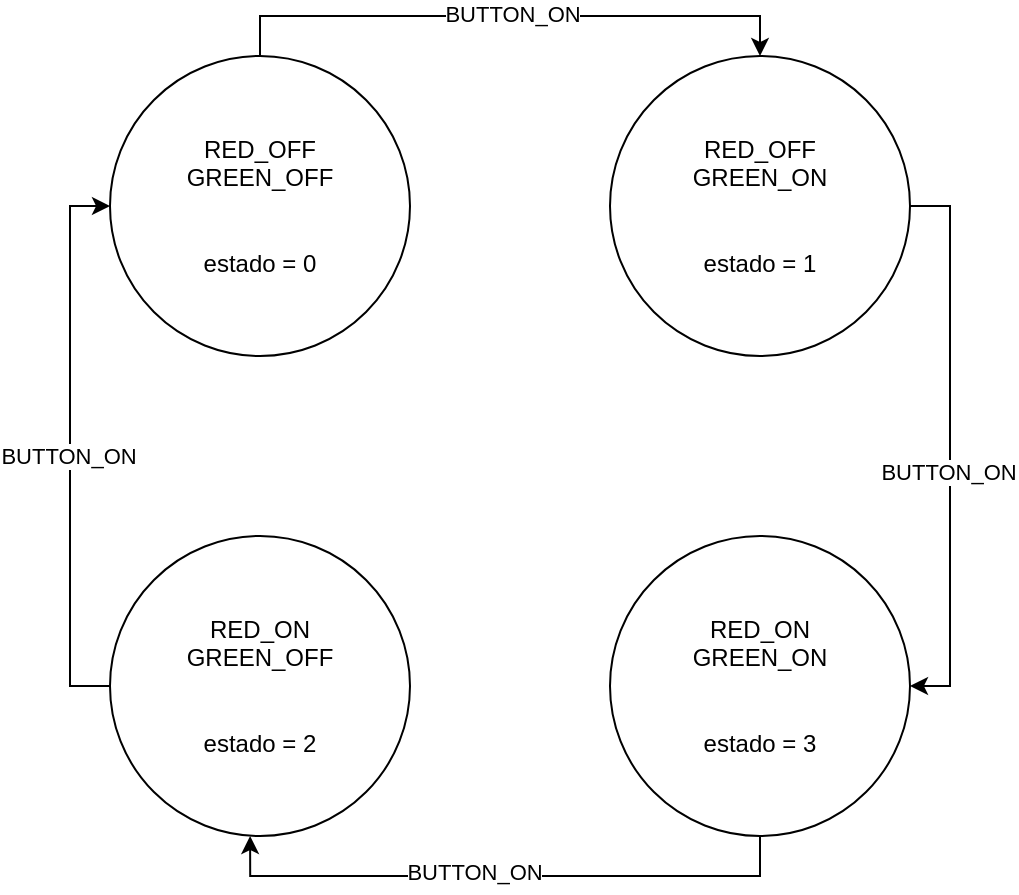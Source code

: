 <mxfile version="26.0.16">
  <diagram id="C5RBs43oDa-KdzZeNtuy" name="Page-1">
    <mxGraphModel dx="863" dy="447" grid="1" gridSize="10" guides="1" tooltips="1" connect="1" arrows="1" fold="1" page="1" pageScale="1" pageWidth="827" pageHeight="1169" math="0" shadow="0">
      <root>
        <mxCell id="WIyWlLk6GJQsqaUBKTNV-0" />
        <mxCell id="WIyWlLk6GJQsqaUBKTNV-1" parent="WIyWlLk6GJQsqaUBKTNV-0" />
        <mxCell id="mCqznvlErVC9nx65i13s-21" style="edgeStyle=orthogonalEdgeStyle;rounded=0;orthogonalLoop=1;jettySize=auto;html=1;exitX=0.5;exitY=0;exitDx=0;exitDy=0;entryX=0.5;entryY=0;entryDx=0;entryDy=0;" edge="1" parent="WIyWlLk6GJQsqaUBKTNV-1" source="mCqznvlErVC9nx65i13s-11" target="mCqznvlErVC9nx65i13s-12">
          <mxGeometry relative="1" as="geometry" />
        </mxCell>
        <mxCell id="mCqznvlErVC9nx65i13s-24" value="&lt;div&gt;BUTTON_ON&lt;/div&gt;" style="edgeLabel;html=1;align=center;verticalAlign=middle;resizable=0;points=[];" vertex="1" connectable="0" parent="mCqznvlErVC9nx65i13s-21">
          <mxGeometry x="0.006" y="1" relative="1" as="geometry">
            <mxPoint as="offset" />
          </mxGeometry>
        </mxCell>
        <mxCell id="mCqznvlErVC9nx65i13s-11" value="&lt;div&gt;RED_OFF&lt;/div&gt;&lt;div&gt;GREEN_OFF&lt;br&gt;&lt;/div&gt;&lt;div&gt;&lt;br&gt;&lt;/div&gt;&lt;div&gt;&lt;br&gt;&lt;/div&gt;&lt;div&gt;estado = 0&lt;br&gt;&lt;/div&gt;" style="ellipse;whiteSpace=wrap;html=1;aspect=fixed;" vertex="1" parent="WIyWlLk6GJQsqaUBKTNV-1">
          <mxGeometry x="130" y="40" width="150" height="150" as="geometry" />
        </mxCell>
        <mxCell id="mCqznvlErVC9nx65i13s-20" style="edgeStyle=orthogonalEdgeStyle;rounded=0;orthogonalLoop=1;jettySize=auto;html=1;exitX=1;exitY=0.5;exitDx=0;exitDy=0;entryX=1;entryY=0.5;entryDx=0;entryDy=0;" edge="1" parent="WIyWlLk6GJQsqaUBKTNV-1" source="mCqznvlErVC9nx65i13s-12" target="mCqznvlErVC9nx65i13s-15">
          <mxGeometry relative="1" as="geometry" />
        </mxCell>
        <mxCell id="mCqznvlErVC9nx65i13s-25" value="&lt;div&gt;BUTTON_ON&lt;/div&gt;" style="edgeLabel;html=1;align=center;verticalAlign=middle;resizable=0;points=[];" vertex="1" connectable="0" parent="mCqznvlErVC9nx65i13s-20">
          <mxGeometry x="0.09" y="-1" relative="1" as="geometry">
            <mxPoint as="offset" />
          </mxGeometry>
        </mxCell>
        <mxCell id="mCqznvlErVC9nx65i13s-12" value="&lt;div&gt;RED_OFF&lt;/div&gt;&lt;div&gt;GREEN_ON&lt;br&gt;&lt;/div&gt;&lt;div&gt;&lt;br&gt;&lt;/div&gt;&lt;div&gt;&lt;br&gt;&lt;/div&gt;&lt;div&gt;estado = 1&lt;br&gt;&lt;/div&gt;" style="ellipse;whiteSpace=wrap;html=1;aspect=fixed;" vertex="1" parent="WIyWlLk6GJQsqaUBKTNV-1">
          <mxGeometry x="380" y="40" width="150" height="150" as="geometry" />
        </mxCell>
        <mxCell id="mCqznvlErVC9nx65i13s-22" style="edgeStyle=orthogonalEdgeStyle;rounded=0;orthogonalLoop=1;jettySize=auto;html=1;exitX=0;exitY=0.5;exitDx=0;exitDy=0;entryX=0;entryY=0.5;entryDx=0;entryDy=0;" edge="1" parent="WIyWlLk6GJQsqaUBKTNV-1" source="mCqznvlErVC9nx65i13s-14" target="mCqznvlErVC9nx65i13s-11">
          <mxGeometry relative="1" as="geometry" />
        </mxCell>
        <mxCell id="mCqznvlErVC9nx65i13s-27" value="BUTTON_ON" style="edgeLabel;html=1;align=center;verticalAlign=middle;resizable=0;points=[];" vertex="1" connectable="0" parent="mCqznvlErVC9nx65i13s-22">
          <mxGeometry x="-0.033" y="1" relative="1" as="geometry">
            <mxPoint as="offset" />
          </mxGeometry>
        </mxCell>
        <mxCell id="mCqznvlErVC9nx65i13s-14" value="&lt;div&gt;RED_ON&lt;/div&gt;&lt;div&gt;GREEN_OFF&lt;br&gt;&lt;/div&gt;&lt;div&gt;&lt;br&gt;&lt;/div&gt;&lt;div&gt;&lt;br&gt;&lt;/div&gt;&lt;div&gt;estado = 2&lt;br&gt;&lt;/div&gt;" style="ellipse;whiteSpace=wrap;html=1;aspect=fixed;" vertex="1" parent="WIyWlLk6GJQsqaUBKTNV-1">
          <mxGeometry x="130" y="280" width="150" height="150" as="geometry" />
        </mxCell>
        <mxCell id="mCqznvlErVC9nx65i13s-15" value="&lt;div&gt;RED_ON&lt;/div&gt;&lt;div&gt;GREEN_ON&lt;br&gt;&lt;/div&gt;&lt;div&gt;&lt;br&gt;&lt;/div&gt;&lt;div&gt;&lt;br&gt;&lt;/div&gt;&lt;div&gt;estado = 3&lt;br&gt;&lt;/div&gt;" style="ellipse;whiteSpace=wrap;html=1;aspect=fixed;" vertex="1" parent="WIyWlLk6GJQsqaUBKTNV-1">
          <mxGeometry x="380" y="280" width="150" height="150" as="geometry" />
        </mxCell>
        <mxCell id="mCqznvlErVC9nx65i13s-23" style="edgeStyle=orthogonalEdgeStyle;rounded=0;orthogonalLoop=1;jettySize=auto;html=1;exitX=0.5;exitY=1;exitDx=0;exitDy=0;entryX=0.467;entryY=1;entryDx=0;entryDy=0;entryPerimeter=0;" edge="1" parent="WIyWlLk6GJQsqaUBKTNV-1" source="mCqznvlErVC9nx65i13s-15" target="mCqznvlErVC9nx65i13s-14">
          <mxGeometry relative="1" as="geometry" />
        </mxCell>
        <mxCell id="mCqznvlErVC9nx65i13s-26" value="BUTTON_ON" style="edgeLabel;html=1;align=center;verticalAlign=middle;resizable=0;points=[];" vertex="1" connectable="0" parent="mCqznvlErVC9nx65i13s-23">
          <mxGeometry x="0.104" y="-2" relative="1" as="geometry">
            <mxPoint as="offset" />
          </mxGeometry>
        </mxCell>
      </root>
    </mxGraphModel>
  </diagram>
</mxfile>
